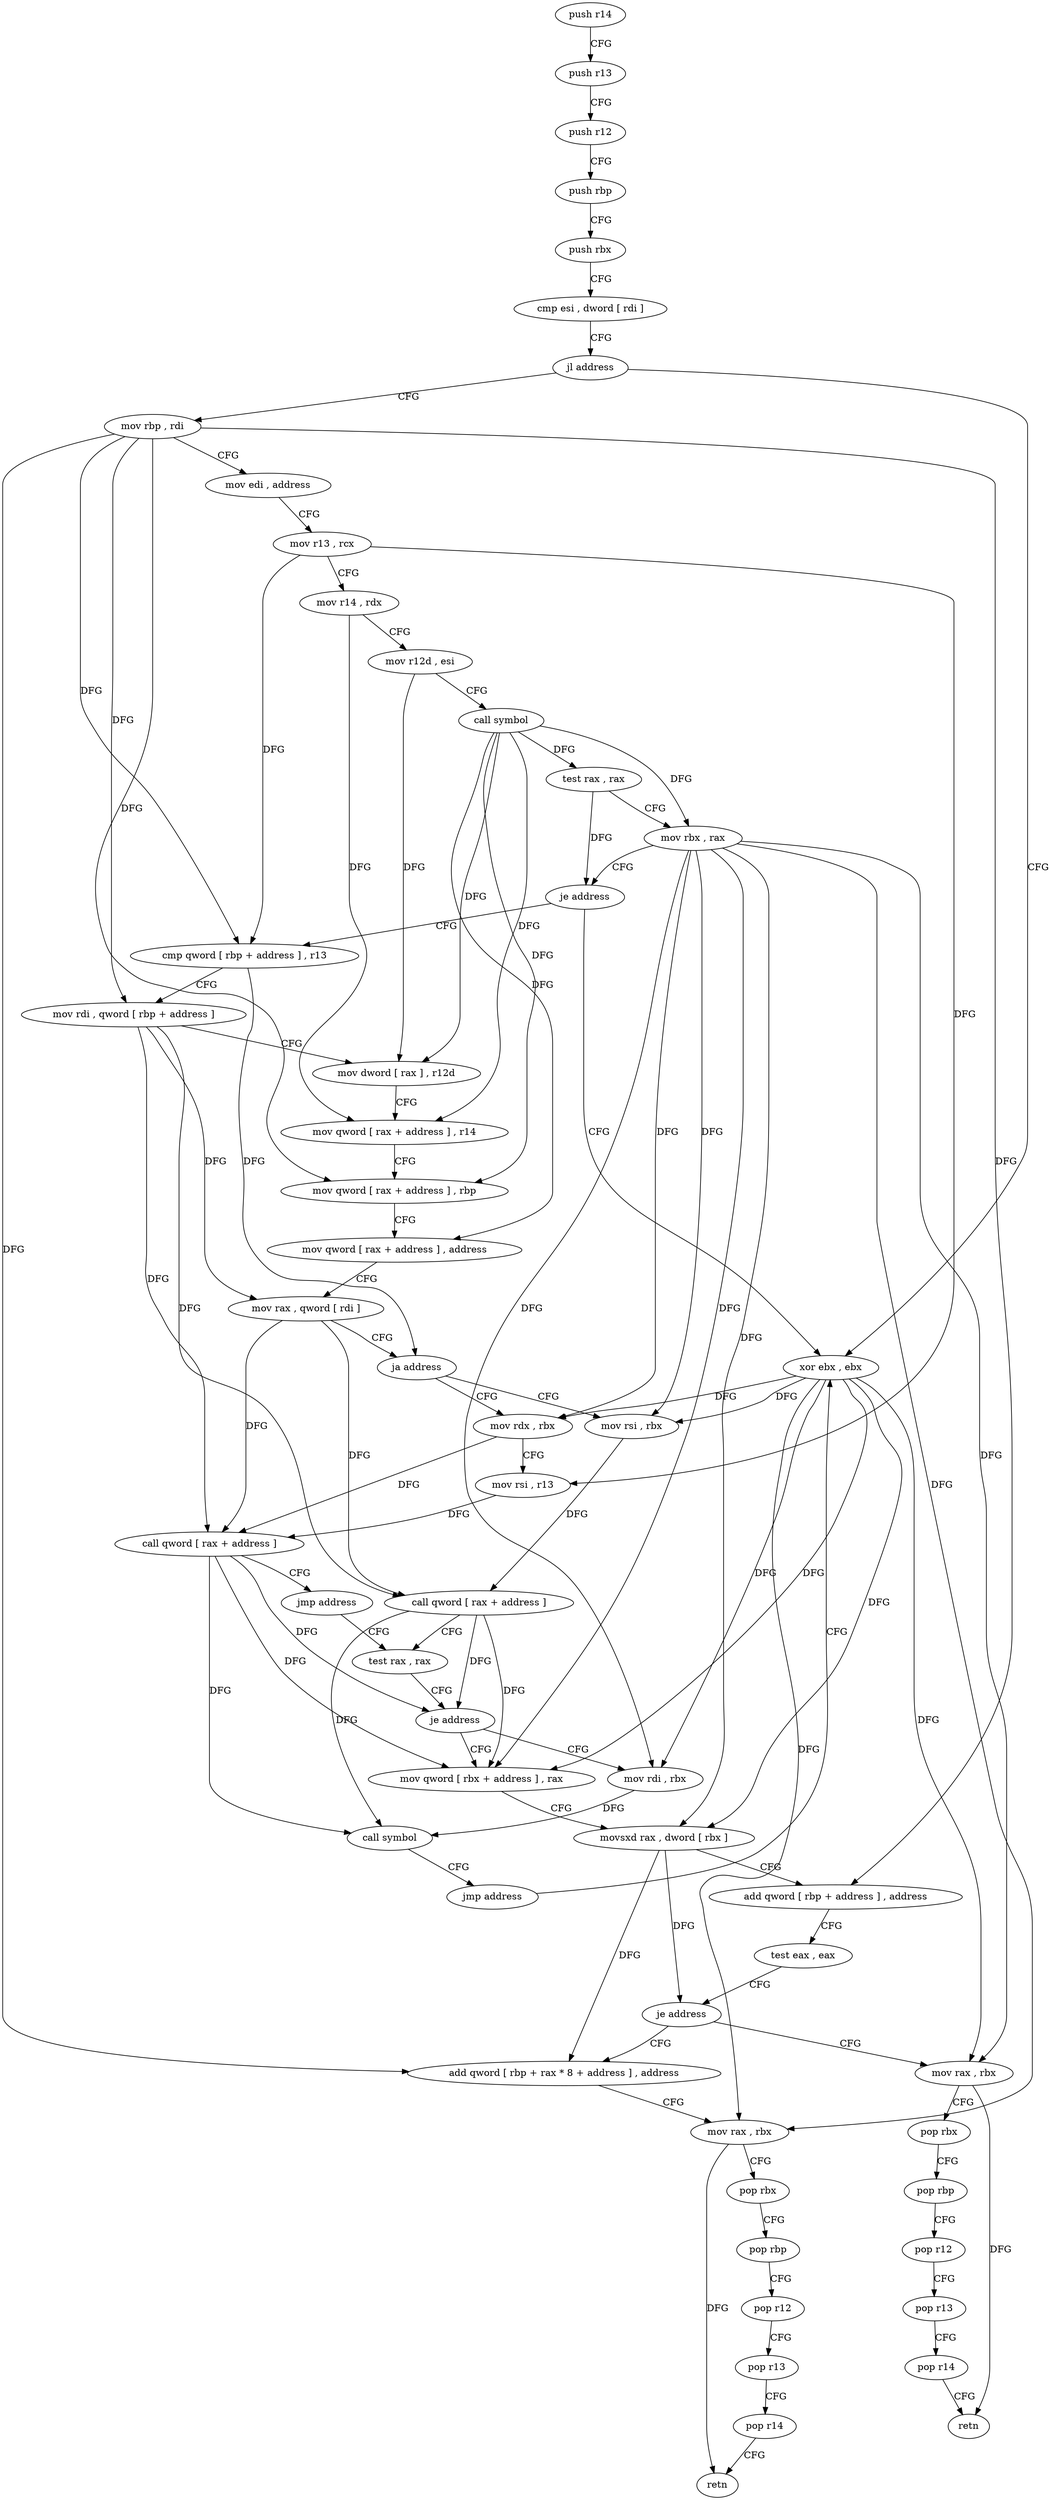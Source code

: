 digraph "func" {
"77808" [label = "push r14" ]
"77810" [label = "push r13" ]
"77812" [label = "push r12" ]
"77814" [label = "push rbp" ]
"77815" [label = "push rbx" ]
"77816" [label = "cmp esi , dword [ rdi ]" ]
"77818" [label = "jl address" ]
"77840" [label = "mov rbp , rdi" ]
"77820" [label = "xor ebx , ebx" ]
"77843" [label = "mov edi , address" ]
"77848" [label = "mov r13 , rcx" ]
"77851" [label = "mov r14 , rdx" ]
"77854" [label = "mov r12d , esi" ]
"77857" [label = "call symbol" ]
"77862" [label = "test rax , rax" ]
"77865" [label = "mov rbx , rax" ]
"77868" [label = "je address" ]
"77870" [label = "cmp qword [ rbp + address ] , r13" ]
"77822" [label = "mov rax , rbx" ]
"77877" [label = "mov rdi , qword [ rbp + address ]" ]
"77884" [label = "mov dword [ rax ] , r12d" ]
"77887" [label = "mov qword [ rax + address ] , r14" ]
"77891" [label = "mov qword [ rax + address ] , rbp" ]
"77895" [label = "mov qword [ rax + address ] , address" ]
"77903" [label = "mov rax , qword [ rdi ]" ]
"77906" [label = "ja address" ]
"77968" [label = "mov rdx , rbx" ]
"77908" [label = "mov rsi , rbx" ]
"77971" [label = "mov rsi , r13" ]
"77974" [label = "call qword [ rax + address ]" ]
"77980" [label = "jmp address" ]
"77914" [label = "test rax , rax" ]
"77911" [label = "call qword [ rax + address ]" ]
"77917" [label = "je address" ]
"77982" [label = "mov rdi , rbx" ]
"77919" [label = "mov qword [ rbx + address ] , rax" ]
"77985" [label = "call symbol" ]
"77990" [label = "jmp address" ]
"77923" [label = "movsxd rax , dword [ rbx ]" ]
"77926" [label = "add qword [ rbp + address ] , address" ]
"77934" [label = "test eax , eax" ]
"77936" [label = "je address" ]
"77938" [label = "add qword [ rbp + rax * 8 + address ] , address" ]
"77825" [label = "pop rbx" ]
"77826" [label = "pop rbp" ]
"77827" [label = "pop r12" ]
"77829" [label = "pop r13" ]
"77831" [label = "pop r14" ]
"77833" [label = "retn" ]
"77947" [label = "mov rax , rbx" ]
"77950" [label = "pop rbx" ]
"77951" [label = "pop rbp" ]
"77952" [label = "pop r12" ]
"77954" [label = "pop r13" ]
"77956" [label = "pop r14" ]
"77958" [label = "retn" ]
"77808" -> "77810" [ label = "CFG" ]
"77810" -> "77812" [ label = "CFG" ]
"77812" -> "77814" [ label = "CFG" ]
"77814" -> "77815" [ label = "CFG" ]
"77815" -> "77816" [ label = "CFG" ]
"77816" -> "77818" [ label = "CFG" ]
"77818" -> "77840" [ label = "CFG" ]
"77818" -> "77820" [ label = "CFG" ]
"77840" -> "77843" [ label = "CFG" ]
"77840" -> "77870" [ label = "DFG" ]
"77840" -> "77877" [ label = "DFG" ]
"77840" -> "77891" [ label = "DFG" ]
"77840" -> "77926" [ label = "DFG" ]
"77840" -> "77938" [ label = "DFG" ]
"77820" -> "77822" [ label = "DFG" ]
"77820" -> "77968" [ label = "DFG" ]
"77820" -> "77908" [ label = "DFG" ]
"77820" -> "77982" [ label = "DFG" ]
"77820" -> "77919" [ label = "DFG" ]
"77820" -> "77923" [ label = "DFG" ]
"77820" -> "77947" [ label = "DFG" ]
"77843" -> "77848" [ label = "CFG" ]
"77848" -> "77851" [ label = "CFG" ]
"77848" -> "77870" [ label = "DFG" ]
"77848" -> "77971" [ label = "DFG" ]
"77851" -> "77854" [ label = "CFG" ]
"77851" -> "77887" [ label = "DFG" ]
"77854" -> "77857" [ label = "CFG" ]
"77854" -> "77884" [ label = "DFG" ]
"77857" -> "77862" [ label = "DFG" ]
"77857" -> "77865" [ label = "DFG" ]
"77857" -> "77884" [ label = "DFG" ]
"77857" -> "77887" [ label = "DFG" ]
"77857" -> "77891" [ label = "DFG" ]
"77857" -> "77895" [ label = "DFG" ]
"77862" -> "77865" [ label = "CFG" ]
"77862" -> "77868" [ label = "DFG" ]
"77865" -> "77868" [ label = "CFG" ]
"77865" -> "77822" [ label = "DFG" ]
"77865" -> "77968" [ label = "DFG" ]
"77865" -> "77908" [ label = "DFG" ]
"77865" -> "77982" [ label = "DFG" ]
"77865" -> "77919" [ label = "DFG" ]
"77865" -> "77923" [ label = "DFG" ]
"77865" -> "77947" [ label = "DFG" ]
"77868" -> "77820" [ label = "CFG" ]
"77868" -> "77870" [ label = "CFG" ]
"77870" -> "77877" [ label = "CFG" ]
"77870" -> "77906" [ label = "DFG" ]
"77822" -> "77825" [ label = "CFG" ]
"77822" -> "77833" [ label = "DFG" ]
"77877" -> "77884" [ label = "CFG" ]
"77877" -> "77903" [ label = "DFG" ]
"77877" -> "77974" [ label = "DFG" ]
"77877" -> "77911" [ label = "DFG" ]
"77884" -> "77887" [ label = "CFG" ]
"77887" -> "77891" [ label = "CFG" ]
"77891" -> "77895" [ label = "CFG" ]
"77895" -> "77903" [ label = "CFG" ]
"77903" -> "77906" [ label = "CFG" ]
"77903" -> "77974" [ label = "DFG" ]
"77903" -> "77911" [ label = "DFG" ]
"77906" -> "77968" [ label = "CFG" ]
"77906" -> "77908" [ label = "CFG" ]
"77968" -> "77971" [ label = "CFG" ]
"77968" -> "77974" [ label = "DFG" ]
"77908" -> "77911" [ label = "DFG" ]
"77971" -> "77974" [ label = "DFG" ]
"77974" -> "77980" [ label = "CFG" ]
"77974" -> "77917" [ label = "DFG" ]
"77974" -> "77919" [ label = "DFG" ]
"77974" -> "77985" [ label = "DFG" ]
"77980" -> "77914" [ label = "CFG" ]
"77914" -> "77917" [ label = "CFG" ]
"77911" -> "77914" [ label = "CFG" ]
"77911" -> "77917" [ label = "DFG" ]
"77911" -> "77919" [ label = "DFG" ]
"77911" -> "77985" [ label = "DFG" ]
"77917" -> "77982" [ label = "CFG" ]
"77917" -> "77919" [ label = "CFG" ]
"77982" -> "77985" [ label = "DFG" ]
"77919" -> "77923" [ label = "CFG" ]
"77985" -> "77990" [ label = "CFG" ]
"77990" -> "77820" [ label = "CFG" ]
"77923" -> "77926" [ label = "CFG" ]
"77923" -> "77936" [ label = "DFG" ]
"77923" -> "77938" [ label = "DFG" ]
"77926" -> "77934" [ label = "CFG" ]
"77934" -> "77936" [ label = "CFG" ]
"77936" -> "77822" [ label = "CFG" ]
"77936" -> "77938" [ label = "CFG" ]
"77938" -> "77947" [ label = "CFG" ]
"77825" -> "77826" [ label = "CFG" ]
"77826" -> "77827" [ label = "CFG" ]
"77827" -> "77829" [ label = "CFG" ]
"77829" -> "77831" [ label = "CFG" ]
"77831" -> "77833" [ label = "CFG" ]
"77947" -> "77950" [ label = "CFG" ]
"77947" -> "77958" [ label = "DFG" ]
"77950" -> "77951" [ label = "CFG" ]
"77951" -> "77952" [ label = "CFG" ]
"77952" -> "77954" [ label = "CFG" ]
"77954" -> "77956" [ label = "CFG" ]
"77956" -> "77958" [ label = "CFG" ]
}
